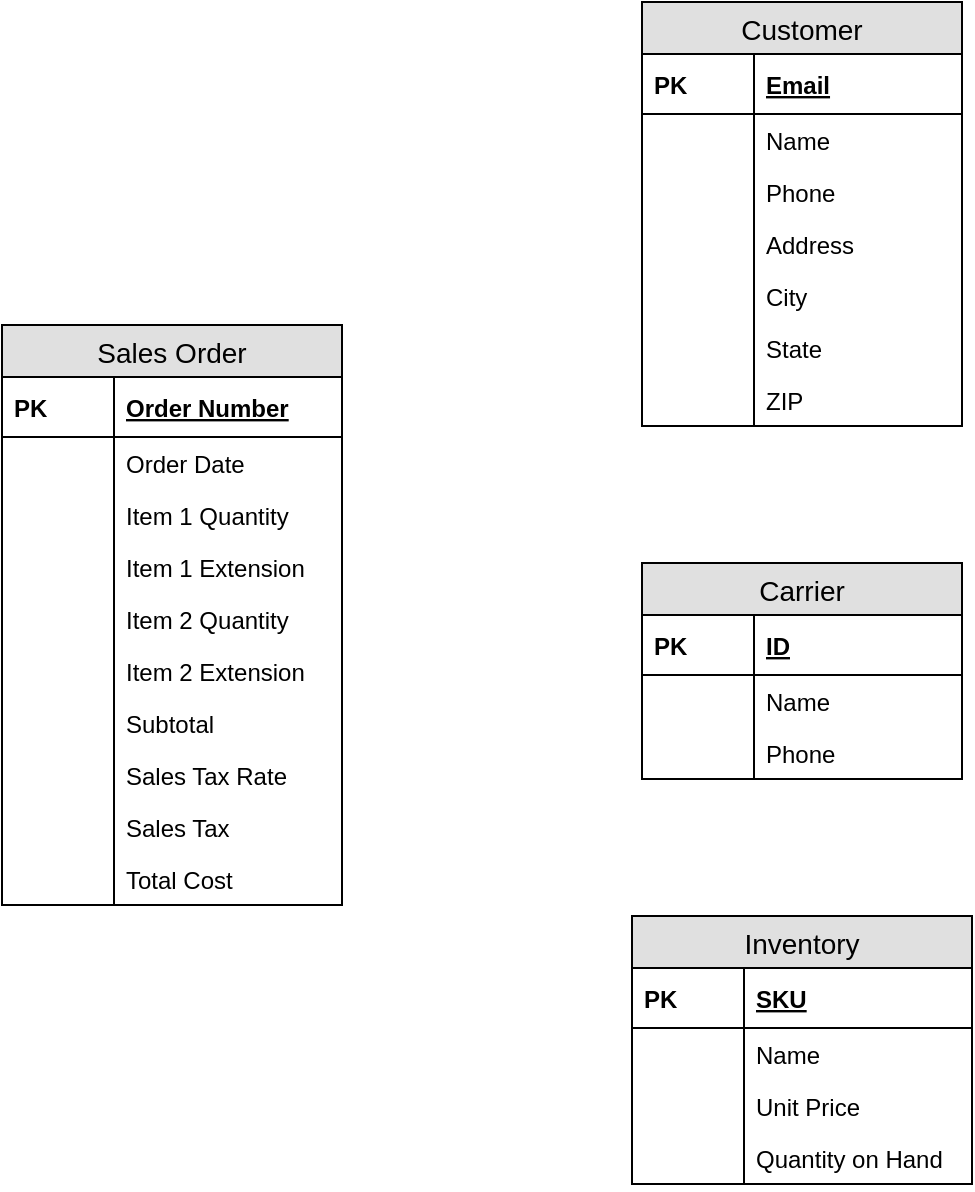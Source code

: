 <mxfile version="10.6.0" type="device"><diagram id="n8NIu4-hTU3yLgcgcIxo" name="Page-1"><mxGraphModel dx="1394" dy="806" grid="1" gridSize="10" guides="1" tooltips="1" connect="1" arrows="1" fold="1" page="1" pageScale="1" pageWidth="850" pageHeight="1100" background="#ffffff" math="0" shadow="0"><root><mxCell id="0"/><mxCell id="1" parent="0"/><mxCell id="YxficZxkix4yaLLBivN3-41" value="Customer" style="swimlane;fontStyle=0;childLayout=stackLayout;horizontal=1;startSize=26;fillColor=#e0e0e0;horizontalStack=0;resizeParent=1;resizeParentMax=0;resizeLast=0;collapsible=1;marginBottom=0;swimlaneFillColor=#ffffff;align=center;fontSize=14;" parent="1" vertex="1"><mxGeometry x="470" y="119" width="160" height="212" as="geometry"/></mxCell><mxCell id="YxficZxkix4yaLLBivN3-44" value="Email" style="shape=partialRectangle;top=0;left=0;right=0;bottom=1;align=left;verticalAlign=middle;fillColor=none;spacingLeft=60;spacingRight=4;overflow=hidden;rotatable=0;points=[[0,0.5],[1,0.5]];portConstraint=eastwest;dropTarget=0;fontStyle=5;fontSize=12;" parent="YxficZxkix4yaLLBivN3-41" vertex="1"><mxGeometry y="26" width="160" height="30" as="geometry"/></mxCell><mxCell id="YxficZxkix4yaLLBivN3-45" value="PK" style="shape=partialRectangle;fontStyle=1;top=0;left=0;bottom=0;fillColor=none;align=left;verticalAlign=middle;spacingLeft=4;spacingRight=4;overflow=hidden;rotatable=0;points=[];portConstraint=eastwest;part=1;fontSize=12;" parent="YxficZxkix4yaLLBivN3-44" vertex="1" connectable="0"><mxGeometry width="56" height="30" as="geometry"/></mxCell><mxCell id="YxficZxkix4yaLLBivN3-46" value="Name" style="shape=partialRectangle;top=0;left=0;right=0;bottom=0;align=left;verticalAlign=top;fillColor=none;spacingLeft=60;spacingRight=4;overflow=hidden;rotatable=0;points=[[0,0.5],[1,0.5]];portConstraint=eastwest;dropTarget=0;fontSize=12;" parent="YxficZxkix4yaLLBivN3-41" vertex="1"><mxGeometry y="56" width="160" height="26" as="geometry"/></mxCell><mxCell id="YxficZxkix4yaLLBivN3-47" value="" style="shape=partialRectangle;top=0;left=0;bottom=0;fillColor=none;align=left;verticalAlign=top;spacingLeft=4;spacingRight=4;overflow=hidden;rotatable=0;points=[];portConstraint=eastwest;part=1;fontSize=12;" parent="YxficZxkix4yaLLBivN3-46" vertex="1" connectable="0"><mxGeometry width="56" height="26" as="geometry"/></mxCell><mxCell id="YxficZxkix4yaLLBivN3-48" value="Phone" style="shape=partialRectangle;top=0;left=0;right=0;bottom=0;align=left;verticalAlign=top;fillColor=none;spacingLeft=60;spacingRight=4;overflow=hidden;rotatable=0;points=[[0,0.5],[1,0.5]];portConstraint=eastwest;dropTarget=0;fontSize=12;" parent="YxficZxkix4yaLLBivN3-41" vertex="1"><mxGeometry y="82" width="160" height="26" as="geometry"/></mxCell><mxCell id="YxficZxkix4yaLLBivN3-49" value="" style="shape=partialRectangle;top=0;left=0;bottom=0;fillColor=none;align=left;verticalAlign=top;spacingLeft=4;spacingRight=4;overflow=hidden;rotatable=0;points=[];portConstraint=eastwest;part=1;fontSize=12;" parent="YxficZxkix4yaLLBivN3-48" vertex="1" connectable="0"><mxGeometry width="56" height="26" as="geometry"/></mxCell><mxCell id="YxficZxkix4yaLLBivN3-50" value="Address" style="shape=partialRectangle;top=0;left=0;right=0;bottom=0;align=left;verticalAlign=top;fillColor=none;spacingLeft=60;spacingRight=4;overflow=hidden;rotatable=0;points=[[0,0.5],[1,0.5]];portConstraint=eastwest;dropTarget=0;fontSize=12;" parent="YxficZxkix4yaLLBivN3-41" vertex="1"><mxGeometry y="108" width="160" height="26" as="geometry"/></mxCell><mxCell id="YxficZxkix4yaLLBivN3-51" value="" style="shape=partialRectangle;top=0;left=0;bottom=0;fillColor=none;align=left;verticalAlign=top;spacingLeft=4;spacingRight=4;overflow=hidden;rotatable=0;points=[];portConstraint=eastwest;part=1;fontSize=12;" parent="YxficZxkix4yaLLBivN3-50" vertex="1" connectable="0"><mxGeometry width="56" height="26" as="geometry"/></mxCell><mxCell id="YxficZxkix4yaLLBivN3-52" value="City" style="shape=partialRectangle;top=0;left=0;right=0;bottom=0;align=left;verticalAlign=top;fillColor=none;spacingLeft=60;spacingRight=4;overflow=hidden;rotatable=0;points=[[0,0.5],[1,0.5]];portConstraint=eastwest;dropTarget=0;fontSize=12;" parent="YxficZxkix4yaLLBivN3-41" vertex="1"><mxGeometry y="134" width="160" height="26" as="geometry"/></mxCell><mxCell id="YxficZxkix4yaLLBivN3-53" value="" style="shape=partialRectangle;top=0;left=0;bottom=0;fillColor=none;align=left;verticalAlign=top;spacingLeft=4;spacingRight=4;overflow=hidden;rotatable=0;points=[];portConstraint=eastwest;part=1;fontSize=12;" parent="YxficZxkix4yaLLBivN3-52" vertex="1" connectable="0"><mxGeometry width="56" height="26" as="geometry"/></mxCell><mxCell id="YxficZxkix4yaLLBivN3-54" value="State" style="shape=partialRectangle;top=0;left=0;right=0;bottom=0;align=left;verticalAlign=top;fillColor=none;spacingLeft=60;spacingRight=4;overflow=hidden;rotatable=0;points=[[0,0.5],[1,0.5]];portConstraint=eastwest;dropTarget=0;fontSize=12;" parent="YxficZxkix4yaLLBivN3-41" vertex="1"><mxGeometry y="160" width="160" height="26" as="geometry"/></mxCell><mxCell id="YxficZxkix4yaLLBivN3-55" value="" style="shape=partialRectangle;top=0;left=0;bottom=0;fillColor=none;align=left;verticalAlign=top;spacingLeft=4;spacingRight=4;overflow=hidden;rotatable=0;points=[];portConstraint=eastwest;part=1;fontSize=12;" parent="YxficZxkix4yaLLBivN3-54" vertex="1" connectable="0"><mxGeometry width="56" height="26" as="geometry"/></mxCell><mxCell id="YxficZxkix4yaLLBivN3-56" value="ZIP" style="shape=partialRectangle;top=0;left=0;right=0;bottom=0;align=left;verticalAlign=top;fillColor=none;spacingLeft=60;spacingRight=4;overflow=hidden;rotatable=0;points=[[0,0.5],[1,0.5]];portConstraint=eastwest;dropTarget=0;fontSize=12;" parent="YxficZxkix4yaLLBivN3-41" vertex="1"><mxGeometry y="186" width="160" height="26" as="geometry"/></mxCell><mxCell id="YxficZxkix4yaLLBivN3-57" value="" style="shape=partialRectangle;top=0;left=0;bottom=0;fillColor=none;align=left;verticalAlign=top;spacingLeft=4;spacingRight=4;overflow=hidden;rotatable=0;points=[];portConstraint=eastwest;part=1;fontSize=12;" parent="YxficZxkix4yaLLBivN3-56" vertex="1" connectable="0"><mxGeometry width="56" height="26" as="geometry"/></mxCell><mxCell id="YxficZxkix4yaLLBivN3-58" value="Carrier" style="swimlane;fontStyle=0;childLayout=stackLayout;horizontal=1;startSize=26;fillColor=#e0e0e0;horizontalStack=0;resizeParent=1;resizeParentMax=0;resizeLast=0;collapsible=1;marginBottom=0;swimlaneFillColor=#ffffff;align=center;fontSize=14;" parent="1" vertex="1"><mxGeometry x="470" y="399.5" width="160" height="108" as="geometry"/></mxCell><mxCell id="YxficZxkix4yaLLBivN3-59" value="ID" style="shape=partialRectangle;top=0;left=0;right=0;bottom=1;align=left;verticalAlign=middle;fillColor=none;spacingLeft=60;spacingRight=4;overflow=hidden;rotatable=0;points=[[0,0.5],[1,0.5]];portConstraint=eastwest;dropTarget=0;fontStyle=5;fontSize=12;" parent="YxficZxkix4yaLLBivN3-58" vertex="1"><mxGeometry y="26" width="160" height="30" as="geometry"/></mxCell><mxCell id="YxficZxkix4yaLLBivN3-60" value="PK" style="shape=partialRectangle;fontStyle=1;top=0;left=0;bottom=0;fillColor=none;align=left;verticalAlign=middle;spacingLeft=4;spacingRight=4;overflow=hidden;rotatable=0;points=[];portConstraint=eastwest;part=1;fontSize=12;" parent="YxficZxkix4yaLLBivN3-59" vertex="1" connectable="0"><mxGeometry width="56" height="30" as="geometry"/></mxCell><mxCell id="YxficZxkix4yaLLBivN3-61" value="Name" style="shape=partialRectangle;top=0;left=0;right=0;bottom=0;align=left;verticalAlign=top;fillColor=none;spacingLeft=60;spacingRight=4;overflow=hidden;rotatable=0;points=[[0,0.5],[1,0.5]];portConstraint=eastwest;dropTarget=0;fontSize=12;" parent="YxficZxkix4yaLLBivN3-58" vertex="1"><mxGeometry y="56" width="160" height="26" as="geometry"/></mxCell><mxCell id="YxficZxkix4yaLLBivN3-62" value="" style="shape=partialRectangle;top=0;left=0;bottom=0;fillColor=none;align=left;verticalAlign=top;spacingLeft=4;spacingRight=4;overflow=hidden;rotatable=0;points=[];portConstraint=eastwest;part=1;fontSize=12;" parent="YxficZxkix4yaLLBivN3-61" vertex="1" connectable="0"><mxGeometry width="56" height="26" as="geometry"/></mxCell><mxCell id="YxficZxkix4yaLLBivN3-63" value="Phone" style="shape=partialRectangle;top=0;left=0;right=0;bottom=0;align=left;verticalAlign=top;fillColor=none;spacingLeft=60;spacingRight=4;overflow=hidden;rotatable=0;points=[[0,0.5],[1,0.5]];portConstraint=eastwest;dropTarget=0;fontSize=12;" parent="YxficZxkix4yaLLBivN3-58" vertex="1"><mxGeometry y="82" width="160" height="26" as="geometry"/></mxCell><mxCell id="YxficZxkix4yaLLBivN3-64" value="" style="shape=partialRectangle;top=0;left=0;bottom=0;fillColor=none;align=left;verticalAlign=top;spacingLeft=4;spacingRight=4;overflow=hidden;rotatable=0;points=[];portConstraint=eastwest;part=1;fontSize=12;" parent="YxficZxkix4yaLLBivN3-63" vertex="1" connectable="0"><mxGeometry width="56" height="26" as="geometry"/></mxCell><mxCell id="YxficZxkix4yaLLBivN3-73" value="Inventory" style="swimlane;fontStyle=0;childLayout=stackLayout;horizontal=1;startSize=26;fillColor=#e0e0e0;horizontalStack=0;resizeParent=1;resizeParentMax=0;resizeLast=0;collapsible=1;marginBottom=0;swimlaneFillColor=#ffffff;align=center;fontSize=14;" parent="1" vertex="1"><mxGeometry x="465" y="576" width="170" height="134" as="geometry"/></mxCell><mxCell id="YxficZxkix4yaLLBivN3-74" value="SKU" style="shape=partialRectangle;top=0;left=0;right=0;bottom=1;align=left;verticalAlign=middle;fillColor=none;spacingLeft=60;spacingRight=4;overflow=hidden;rotatable=0;points=[[0,0.5],[1,0.5]];portConstraint=eastwest;dropTarget=0;fontStyle=5;fontSize=12;" parent="YxficZxkix4yaLLBivN3-73" vertex="1"><mxGeometry y="26" width="170" height="30" as="geometry"/></mxCell><mxCell id="YxficZxkix4yaLLBivN3-75" value="PK" style="shape=partialRectangle;fontStyle=1;top=0;left=0;bottom=0;fillColor=none;align=left;verticalAlign=middle;spacingLeft=4;spacingRight=4;overflow=hidden;rotatable=0;points=[];portConstraint=eastwest;part=1;fontSize=12;" parent="YxficZxkix4yaLLBivN3-74" vertex="1" connectable="0"><mxGeometry width="56" height="30" as="geometry"/></mxCell><mxCell id="YxficZxkix4yaLLBivN3-76" value="Name" style="shape=partialRectangle;top=0;left=0;right=0;bottom=0;align=left;verticalAlign=top;fillColor=none;spacingLeft=60;spacingRight=4;overflow=hidden;rotatable=0;points=[[0,0.5],[1,0.5]];portConstraint=eastwest;dropTarget=0;fontSize=12;" parent="YxficZxkix4yaLLBivN3-73" vertex="1"><mxGeometry y="56" width="170" height="26" as="geometry"/></mxCell><mxCell id="YxficZxkix4yaLLBivN3-77" value="" style="shape=partialRectangle;top=0;left=0;bottom=0;fillColor=none;align=left;verticalAlign=top;spacingLeft=4;spacingRight=4;overflow=hidden;rotatable=0;points=[];portConstraint=eastwest;part=1;fontSize=12;" parent="YxficZxkix4yaLLBivN3-76" vertex="1" connectable="0"><mxGeometry width="56" height="26" as="geometry"/></mxCell><mxCell id="YxficZxkix4yaLLBivN3-78" value="Unit Price" style="shape=partialRectangle;top=0;left=0;right=0;bottom=0;align=left;verticalAlign=top;fillColor=none;spacingLeft=60;spacingRight=4;overflow=hidden;rotatable=0;points=[[0,0.5],[1,0.5]];portConstraint=eastwest;dropTarget=0;fontSize=12;" parent="YxficZxkix4yaLLBivN3-73" vertex="1"><mxGeometry y="82" width="170" height="26" as="geometry"/></mxCell><mxCell id="YxficZxkix4yaLLBivN3-79" value="" style="shape=partialRectangle;top=0;left=0;bottom=0;fillColor=none;align=left;verticalAlign=top;spacingLeft=4;spacingRight=4;overflow=hidden;rotatable=0;points=[];portConstraint=eastwest;part=1;fontSize=12;" parent="YxficZxkix4yaLLBivN3-78" vertex="1" connectable="0"><mxGeometry width="56" height="26" as="geometry"/></mxCell><mxCell id="YxficZxkix4yaLLBivN3-80" value="Quantity on Hand" style="shape=partialRectangle;top=0;left=0;right=0;bottom=0;align=left;verticalAlign=top;fillColor=none;spacingLeft=60;spacingRight=4;overflow=hidden;rotatable=0;points=[[0,0.5],[1,0.5]];portConstraint=eastwest;dropTarget=0;fontSize=12;" parent="YxficZxkix4yaLLBivN3-73" vertex="1"><mxGeometry y="108" width="170" height="26" as="geometry"/></mxCell><mxCell id="YxficZxkix4yaLLBivN3-81" value="" style="shape=partialRectangle;top=0;left=0;bottom=0;fillColor=none;align=left;verticalAlign=top;spacingLeft=4;spacingRight=4;overflow=hidden;rotatable=0;points=[];portConstraint=eastwest;part=1;fontSize=12;" parent="YxficZxkix4yaLLBivN3-80" vertex="1" connectable="0"><mxGeometry width="56" height="26" as="geometry"/></mxCell><mxCell id="EdBFSW2zqgM9ezLxEYfD-1" value="Sales Order" style="swimlane;fontStyle=0;childLayout=stackLayout;horizontal=1;startSize=26;fillColor=#e0e0e0;horizontalStack=0;resizeParent=1;resizeParentMax=0;resizeLast=0;collapsible=1;marginBottom=0;swimlaneFillColor=#ffffff;align=center;fontSize=14;" vertex="1" parent="1"><mxGeometry x="150" y="280.5" width="170" height="290" as="geometry"/></mxCell><mxCell id="EdBFSW2zqgM9ezLxEYfD-2" value="Order Number" style="shape=partialRectangle;top=0;left=0;right=0;bottom=1;align=left;verticalAlign=middle;fillColor=none;spacingLeft=60;spacingRight=4;overflow=hidden;rotatable=0;points=[[0,0.5],[1,0.5]];portConstraint=eastwest;dropTarget=0;fontStyle=5;fontSize=12;" vertex="1" parent="EdBFSW2zqgM9ezLxEYfD-1"><mxGeometry y="26" width="170" height="30" as="geometry"/></mxCell><mxCell id="EdBFSW2zqgM9ezLxEYfD-3" value="PK" style="shape=partialRectangle;fontStyle=1;top=0;left=0;bottom=0;fillColor=none;align=left;verticalAlign=middle;spacingLeft=4;spacingRight=4;overflow=hidden;rotatable=0;points=[];portConstraint=eastwest;part=1;fontSize=12;" vertex="1" connectable="0" parent="EdBFSW2zqgM9ezLxEYfD-2"><mxGeometry width="56" height="30" as="geometry"/></mxCell><mxCell id="EdBFSW2zqgM9ezLxEYfD-4" value="Order Date" style="shape=partialRectangle;top=0;left=0;right=0;bottom=0;align=left;verticalAlign=top;fillColor=none;spacingLeft=60;spacingRight=4;overflow=hidden;rotatable=0;points=[[0,0.5],[1,0.5]];portConstraint=eastwest;dropTarget=0;fontSize=12;" vertex="1" parent="EdBFSW2zqgM9ezLxEYfD-1"><mxGeometry y="56" width="170" height="26" as="geometry"/></mxCell><mxCell id="EdBFSW2zqgM9ezLxEYfD-5" value="" style="shape=partialRectangle;top=0;left=0;bottom=0;fillColor=none;align=left;verticalAlign=top;spacingLeft=4;spacingRight=4;overflow=hidden;rotatable=0;points=[];portConstraint=eastwest;part=1;fontSize=12;" vertex="1" connectable="0" parent="EdBFSW2zqgM9ezLxEYfD-4"><mxGeometry width="56" height="26" as="geometry"/></mxCell><mxCell id="EdBFSW2zqgM9ezLxEYfD-12" value="Item 1 Quantity" style="shape=partialRectangle;top=0;left=0;right=0;bottom=0;align=left;verticalAlign=top;fillColor=none;spacingLeft=60;spacingRight=4;overflow=hidden;rotatable=0;points=[[0,0.5],[1,0.5]];portConstraint=eastwest;dropTarget=0;fontSize=12;" vertex="1" parent="EdBFSW2zqgM9ezLxEYfD-1"><mxGeometry y="82" width="170" height="26" as="geometry"/></mxCell><mxCell id="EdBFSW2zqgM9ezLxEYfD-13" value="" style="shape=partialRectangle;top=0;left=0;bottom=0;fillColor=none;align=left;verticalAlign=top;spacingLeft=4;spacingRight=4;overflow=hidden;rotatable=0;points=[];portConstraint=eastwest;part=1;fontSize=12;" vertex="1" connectable="0" parent="EdBFSW2zqgM9ezLxEYfD-12"><mxGeometry width="56" height="26" as="geometry"/></mxCell><mxCell id="EdBFSW2zqgM9ezLxEYfD-14" value="Item 1 Extension" style="shape=partialRectangle;top=0;left=0;right=0;bottom=0;align=left;verticalAlign=top;fillColor=none;spacingLeft=60;spacingRight=4;overflow=hidden;rotatable=0;points=[[0,0.5],[1,0.5]];portConstraint=eastwest;dropTarget=0;fontSize=12;" vertex="1" parent="EdBFSW2zqgM9ezLxEYfD-1"><mxGeometry y="108" width="170" height="26" as="geometry"/></mxCell><mxCell id="EdBFSW2zqgM9ezLxEYfD-15" value="" style="shape=partialRectangle;top=0;left=0;bottom=0;fillColor=none;align=left;verticalAlign=top;spacingLeft=4;spacingRight=4;overflow=hidden;rotatable=0;points=[];portConstraint=eastwest;part=1;fontSize=12;" vertex="1" connectable="0" parent="EdBFSW2zqgM9ezLxEYfD-14"><mxGeometry width="56" height="26" as="geometry"/></mxCell><mxCell id="EdBFSW2zqgM9ezLxEYfD-22" value="Item 2 Quantity" style="shape=partialRectangle;top=0;left=0;right=0;bottom=0;align=left;verticalAlign=top;fillColor=none;spacingLeft=60;spacingRight=4;overflow=hidden;rotatable=0;points=[[0,0.5],[1,0.5]];portConstraint=eastwest;dropTarget=0;fontSize=12;" vertex="1" parent="EdBFSW2zqgM9ezLxEYfD-1"><mxGeometry y="134" width="170" height="26" as="geometry"/></mxCell><mxCell id="EdBFSW2zqgM9ezLxEYfD-23" value="" style="shape=partialRectangle;top=0;left=0;bottom=0;fillColor=none;align=left;verticalAlign=top;spacingLeft=4;spacingRight=4;overflow=hidden;rotatable=0;points=[];portConstraint=eastwest;part=1;fontSize=12;" vertex="1" connectable="0" parent="EdBFSW2zqgM9ezLxEYfD-22"><mxGeometry width="56" height="26" as="geometry"/></mxCell><mxCell id="EdBFSW2zqgM9ezLxEYfD-24" value="Item 2 Extension" style="shape=partialRectangle;top=0;left=0;right=0;bottom=0;align=left;verticalAlign=top;fillColor=none;spacingLeft=60;spacingRight=4;overflow=hidden;rotatable=0;points=[[0,0.5],[1,0.5]];portConstraint=eastwest;dropTarget=0;fontSize=12;" vertex="1" parent="EdBFSW2zqgM9ezLxEYfD-1"><mxGeometry y="160" width="170" height="26" as="geometry"/></mxCell><mxCell id="EdBFSW2zqgM9ezLxEYfD-25" value="" style="shape=partialRectangle;top=0;left=0;bottom=0;fillColor=none;align=left;verticalAlign=top;spacingLeft=4;spacingRight=4;overflow=hidden;rotatable=0;points=[];portConstraint=eastwest;part=1;fontSize=12;" vertex="1" connectable="0" parent="EdBFSW2zqgM9ezLxEYfD-24"><mxGeometry width="56" height="26" as="geometry"/></mxCell><mxCell id="EdBFSW2zqgM9ezLxEYfD-26" value="Subtotal" style="shape=partialRectangle;top=0;left=0;right=0;bottom=0;align=left;verticalAlign=top;fillColor=none;spacingLeft=60;spacingRight=4;overflow=hidden;rotatable=0;points=[[0,0.5],[1,0.5]];portConstraint=eastwest;dropTarget=0;fontSize=12;" vertex="1" parent="EdBFSW2zqgM9ezLxEYfD-1"><mxGeometry y="186" width="170" height="26" as="geometry"/></mxCell><mxCell id="EdBFSW2zqgM9ezLxEYfD-27" value="" style="shape=partialRectangle;top=0;left=0;bottom=0;fillColor=none;align=left;verticalAlign=top;spacingLeft=4;spacingRight=4;overflow=hidden;rotatable=0;points=[];portConstraint=eastwest;part=1;fontSize=12;" vertex="1" connectable="0" parent="EdBFSW2zqgM9ezLxEYfD-26"><mxGeometry width="56" height="26" as="geometry"/></mxCell><mxCell id="EdBFSW2zqgM9ezLxEYfD-28" value="Sales Tax Rate" style="shape=partialRectangle;top=0;left=0;right=0;bottom=0;align=left;verticalAlign=top;fillColor=none;spacingLeft=60;spacingRight=4;overflow=hidden;rotatable=0;points=[[0,0.5],[1,0.5]];portConstraint=eastwest;dropTarget=0;fontSize=12;" vertex="1" parent="EdBFSW2zqgM9ezLxEYfD-1"><mxGeometry y="212" width="170" height="26" as="geometry"/></mxCell><mxCell id="EdBFSW2zqgM9ezLxEYfD-29" value="" style="shape=partialRectangle;top=0;left=0;bottom=0;fillColor=none;align=left;verticalAlign=top;spacingLeft=4;spacingRight=4;overflow=hidden;rotatable=0;points=[];portConstraint=eastwest;part=1;fontSize=12;" vertex="1" connectable="0" parent="EdBFSW2zqgM9ezLxEYfD-28"><mxGeometry width="56" height="26" as="geometry"/></mxCell><mxCell id="EdBFSW2zqgM9ezLxEYfD-30" value="Sales Tax" style="shape=partialRectangle;top=0;left=0;right=0;bottom=0;align=left;verticalAlign=top;fillColor=none;spacingLeft=60;spacingRight=4;overflow=hidden;rotatable=0;points=[[0,0.5],[1,0.5]];portConstraint=eastwest;dropTarget=0;fontSize=12;" vertex="1" parent="EdBFSW2zqgM9ezLxEYfD-1"><mxGeometry y="238" width="170" height="26" as="geometry"/></mxCell><mxCell id="EdBFSW2zqgM9ezLxEYfD-31" value="" style="shape=partialRectangle;top=0;left=0;bottom=0;fillColor=none;align=left;verticalAlign=top;spacingLeft=4;spacingRight=4;overflow=hidden;rotatable=0;points=[];portConstraint=eastwest;part=1;fontSize=12;" vertex="1" connectable="0" parent="EdBFSW2zqgM9ezLxEYfD-30"><mxGeometry width="56" height="26" as="geometry"/></mxCell><mxCell id="EdBFSW2zqgM9ezLxEYfD-32" value="Total Cost" style="shape=partialRectangle;top=0;left=0;right=0;bottom=0;align=left;verticalAlign=top;fillColor=none;spacingLeft=60;spacingRight=4;overflow=hidden;rotatable=0;points=[[0,0.5],[1,0.5]];portConstraint=eastwest;dropTarget=0;fontSize=12;" vertex="1" parent="EdBFSW2zqgM9ezLxEYfD-1"><mxGeometry y="264" width="170" height="26" as="geometry"/></mxCell><mxCell id="EdBFSW2zqgM9ezLxEYfD-33" value="" style="shape=partialRectangle;top=0;left=0;bottom=0;fillColor=none;align=left;verticalAlign=top;spacingLeft=4;spacingRight=4;overflow=hidden;rotatable=0;points=[];portConstraint=eastwest;part=1;fontSize=12;" vertex="1" connectable="0" parent="EdBFSW2zqgM9ezLxEYfD-32"><mxGeometry width="56" height="26" as="geometry"/></mxCell></root></mxGraphModel></diagram></mxfile>